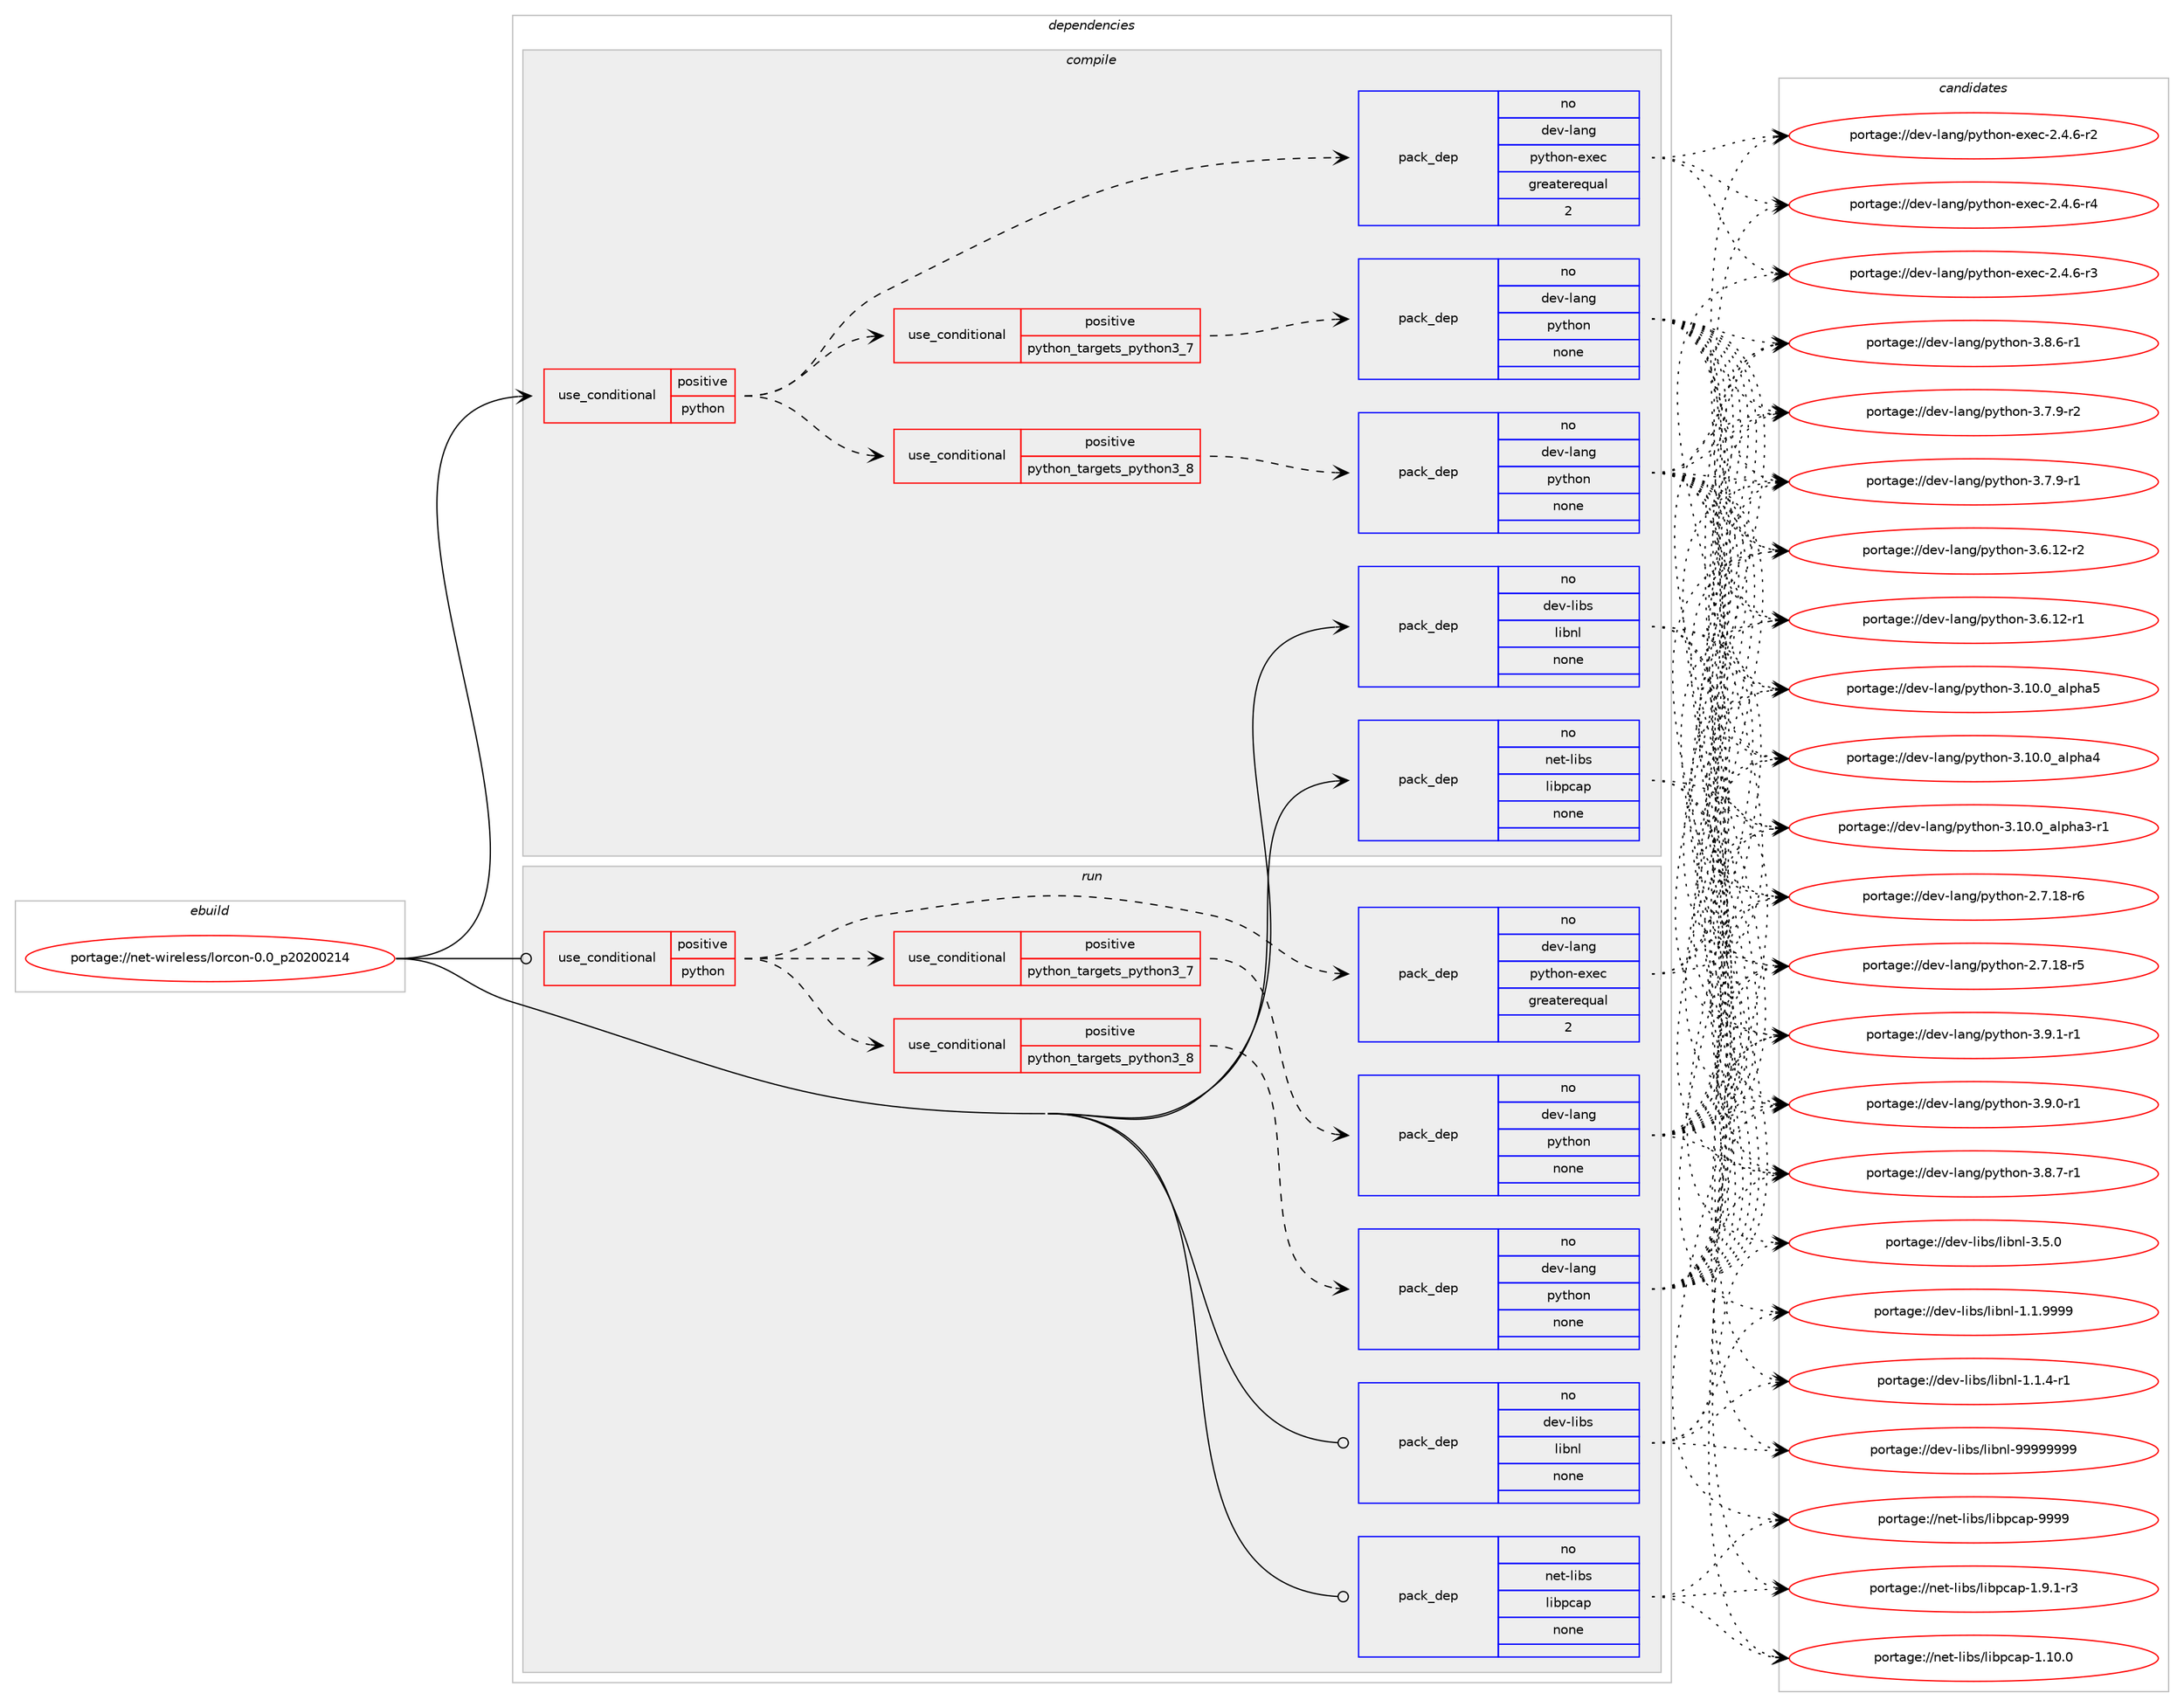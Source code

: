 digraph prolog {

# *************
# Graph options
# *************

newrank=true;
concentrate=true;
compound=true;
graph [rankdir=LR,fontname=Helvetica,fontsize=10,ranksep=1.5];#, ranksep=2.5, nodesep=0.2];
edge  [arrowhead=vee];
node  [fontname=Helvetica,fontsize=10];

# **********
# The ebuild
# **********

subgraph cluster_leftcol {
color=gray;
rank=same;
label=<<i>ebuild</i>>;
id [label="portage://net-wireless/lorcon-0.0_p20200214", color=red, width=4, href="../net-wireless/lorcon-0.0_p20200214.svg"];
}

# ****************
# The dependencies
# ****************

subgraph cluster_midcol {
color=gray;
label=<<i>dependencies</i>>;
subgraph cluster_compile {
fillcolor="#eeeeee";
style=filled;
label=<<i>compile</i>>;
subgraph cond6199 {
dependency20170 [label=<<TABLE BORDER="0" CELLBORDER="1" CELLSPACING="0" CELLPADDING="4"><TR><TD ROWSPAN="3" CELLPADDING="10">use_conditional</TD></TR><TR><TD>positive</TD></TR><TR><TD>python</TD></TR></TABLE>>, shape=none, color=red];
subgraph cond6200 {
dependency20171 [label=<<TABLE BORDER="0" CELLBORDER="1" CELLSPACING="0" CELLPADDING="4"><TR><TD ROWSPAN="3" CELLPADDING="10">use_conditional</TD></TR><TR><TD>positive</TD></TR><TR><TD>python_targets_python3_7</TD></TR></TABLE>>, shape=none, color=red];
subgraph pack13813 {
dependency20172 [label=<<TABLE BORDER="0" CELLBORDER="1" CELLSPACING="0" CELLPADDING="4" WIDTH="220"><TR><TD ROWSPAN="6" CELLPADDING="30">pack_dep</TD></TR><TR><TD WIDTH="110">no</TD></TR><TR><TD>dev-lang</TD></TR><TR><TD>python</TD></TR><TR><TD>none</TD></TR><TR><TD></TD></TR></TABLE>>, shape=none, color=blue];
}
dependency20171:e -> dependency20172:w [weight=20,style="dashed",arrowhead="vee"];
}
dependency20170:e -> dependency20171:w [weight=20,style="dashed",arrowhead="vee"];
subgraph cond6201 {
dependency20173 [label=<<TABLE BORDER="0" CELLBORDER="1" CELLSPACING="0" CELLPADDING="4"><TR><TD ROWSPAN="3" CELLPADDING="10">use_conditional</TD></TR><TR><TD>positive</TD></TR><TR><TD>python_targets_python3_8</TD></TR></TABLE>>, shape=none, color=red];
subgraph pack13814 {
dependency20174 [label=<<TABLE BORDER="0" CELLBORDER="1" CELLSPACING="0" CELLPADDING="4" WIDTH="220"><TR><TD ROWSPAN="6" CELLPADDING="30">pack_dep</TD></TR><TR><TD WIDTH="110">no</TD></TR><TR><TD>dev-lang</TD></TR><TR><TD>python</TD></TR><TR><TD>none</TD></TR><TR><TD></TD></TR></TABLE>>, shape=none, color=blue];
}
dependency20173:e -> dependency20174:w [weight=20,style="dashed",arrowhead="vee"];
}
dependency20170:e -> dependency20173:w [weight=20,style="dashed",arrowhead="vee"];
subgraph pack13815 {
dependency20175 [label=<<TABLE BORDER="0" CELLBORDER="1" CELLSPACING="0" CELLPADDING="4" WIDTH="220"><TR><TD ROWSPAN="6" CELLPADDING="30">pack_dep</TD></TR><TR><TD WIDTH="110">no</TD></TR><TR><TD>dev-lang</TD></TR><TR><TD>python-exec</TD></TR><TR><TD>greaterequal</TD></TR><TR><TD>2</TD></TR></TABLE>>, shape=none, color=blue];
}
dependency20170:e -> dependency20175:w [weight=20,style="dashed",arrowhead="vee"];
}
id:e -> dependency20170:w [weight=20,style="solid",arrowhead="vee"];
subgraph pack13816 {
dependency20176 [label=<<TABLE BORDER="0" CELLBORDER="1" CELLSPACING="0" CELLPADDING="4" WIDTH="220"><TR><TD ROWSPAN="6" CELLPADDING="30">pack_dep</TD></TR><TR><TD WIDTH="110">no</TD></TR><TR><TD>dev-libs</TD></TR><TR><TD>libnl</TD></TR><TR><TD>none</TD></TR><TR><TD></TD></TR></TABLE>>, shape=none, color=blue];
}
id:e -> dependency20176:w [weight=20,style="solid",arrowhead="vee"];
subgraph pack13817 {
dependency20177 [label=<<TABLE BORDER="0" CELLBORDER="1" CELLSPACING="0" CELLPADDING="4" WIDTH="220"><TR><TD ROWSPAN="6" CELLPADDING="30">pack_dep</TD></TR><TR><TD WIDTH="110">no</TD></TR><TR><TD>net-libs</TD></TR><TR><TD>libpcap</TD></TR><TR><TD>none</TD></TR><TR><TD></TD></TR></TABLE>>, shape=none, color=blue];
}
id:e -> dependency20177:w [weight=20,style="solid",arrowhead="vee"];
}
subgraph cluster_compileandrun {
fillcolor="#eeeeee";
style=filled;
label=<<i>compile and run</i>>;
}
subgraph cluster_run {
fillcolor="#eeeeee";
style=filled;
label=<<i>run</i>>;
subgraph cond6202 {
dependency20178 [label=<<TABLE BORDER="0" CELLBORDER="1" CELLSPACING="0" CELLPADDING="4"><TR><TD ROWSPAN="3" CELLPADDING="10">use_conditional</TD></TR><TR><TD>positive</TD></TR><TR><TD>python</TD></TR></TABLE>>, shape=none, color=red];
subgraph cond6203 {
dependency20179 [label=<<TABLE BORDER="0" CELLBORDER="1" CELLSPACING="0" CELLPADDING="4"><TR><TD ROWSPAN="3" CELLPADDING="10">use_conditional</TD></TR><TR><TD>positive</TD></TR><TR><TD>python_targets_python3_7</TD></TR></TABLE>>, shape=none, color=red];
subgraph pack13818 {
dependency20180 [label=<<TABLE BORDER="0" CELLBORDER="1" CELLSPACING="0" CELLPADDING="4" WIDTH="220"><TR><TD ROWSPAN="6" CELLPADDING="30">pack_dep</TD></TR><TR><TD WIDTH="110">no</TD></TR><TR><TD>dev-lang</TD></TR><TR><TD>python</TD></TR><TR><TD>none</TD></TR><TR><TD></TD></TR></TABLE>>, shape=none, color=blue];
}
dependency20179:e -> dependency20180:w [weight=20,style="dashed",arrowhead="vee"];
}
dependency20178:e -> dependency20179:w [weight=20,style="dashed",arrowhead="vee"];
subgraph cond6204 {
dependency20181 [label=<<TABLE BORDER="0" CELLBORDER="1" CELLSPACING="0" CELLPADDING="4"><TR><TD ROWSPAN="3" CELLPADDING="10">use_conditional</TD></TR><TR><TD>positive</TD></TR><TR><TD>python_targets_python3_8</TD></TR></TABLE>>, shape=none, color=red];
subgraph pack13819 {
dependency20182 [label=<<TABLE BORDER="0" CELLBORDER="1" CELLSPACING="0" CELLPADDING="4" WIDTH="220"><TR><TD ROWSPAN="6" CELLPADDING="30">pack_dep</TD></TR><TR><TD WIDTH="110">no</TD></TR><TR><TD>dev-lang</TD></TR><TR><TD>python</TD></TR><TR><TD>none</TD></TR><TR><TD></TD></TR></TABLE>>, shape=none, color=blue];
}
dependency20181:e -> dependency20182:w [weight=20,style="dashed",arrowhead="vee"];
}
dependency20178:e -> dependency20181:w [weight=20,style="dashed",arrowhead="vee"];
subgraph pack13820 {
dependency20183 [label=<<TABLE BORDER="0" CELLBORDER="1" CELLSPACING="0" CELLPADDING="4" WIDTH="220"><TR><TD ROWSPAN="6" CELLPADDING="30">pack_dep</TD></TR><TR><TD WIDTH="110">no</TD></TR><TR><TD>dev-lang</TD></TR><TR><TD>python-exec</TD></TR><TR><TD>greaterequal</TD></TR><TR><TD>2</TD></TR></TABLE>>, shape=none, color=blue];
}
dependency20178:e -> dependency20183:w [weight=20,style="dashed",arrowhead="vee"];
}
id:e -> dependency20178:w [weight=20,style="solid",arrowhead="odot"];
subgraph pack13821 {
dependency20184 [label=<<TABLE BORDER="0" CELLBORDER="1" CELLSPACING="0" CELLPADDING="4" WIDTH="220"><TR><TD ROWSPAN="6" CELLPADDING="30">pack_dep</TD></TR><TR><TD WIDTH="110">no</TD></TR><TR><TD>dev-libs</TD></TR><TR><TD>libnl</TD></TR><TR><TD>none</TD></TR><TR><TD></TD></TR></TABLE>>, shape=none, color=blue];
}
id:e -> dependency20184:w [weight=20,style="solid",arrowhead="odot"];
subgraph pack13822 {
dependency20185 [label=<<TABLE BORDER="0" CELLBORDER="1" CELLSPACING="0" CELLPADDING="4" WIDTH="220"><TR><TD ROWSPAN="6" CELLPADDING="30">pack_dep</TD></TR><TR><TD WIDTH="110">no</TD></TR><TR><TD>net-libs</TD></TR><TR><TD>libpcap</TD></TR><TR><TD>none</TD></TR><TR><TD></TD></TR></TABLE>>, shape=none, color=blue];
}
id:e -> dependency20185:w [weight=20,style="solid",arrowhead="odot"];
}
}

# **************
# The candidates
# **************

subgraph cluster_choices {
rank=same;
color=gray;
label=<<i>candidates</i>>;

subgraph choice13813 {
color=black;
nodesep=1;
choice1001011184510897110103471121211161041111104551465746494511449 [label="portage://dev-lang/python-3.9.1-r1", color=red, width=4,href="../dev-lang/python-3.9.1-r1.svg"];
choice1001011184510897110103471121211161041111104551465746484511449 [label="portage://dev-lang/python-3.9.0-r1", color=red, width=4,href="../dev-lang/python-3.9.0-r1.svg"];
choice1001011184510897110103471121211161041111104551465646554511449 [label="portage://dev-lang/python-3.8.7-r1", color=red, width=4,href="../dev-lang/python-3.8.7-r1.svg"];
choice1001011184510897110103471121211161041111104551465646544511449 [label="portage://dev-lang/python-3.8.6-r1", color=red, width=4,href="../dev-lang/python-3.8.6-r1.svg"];
choice1001011184510897110103471121211161041111104551465546574511450 [label="portage://dev-lang/python-3.7.9-r2", color=red, width=4,href="../dev-lang/python-3.7.9-r2.svg"];
choice1001011184510897110103471121211161041111104551465546574511449 [label="portage://dev-lang/python-3.7.9-r1", color=red, width=4,href="../dev-lang/python-3.7.9-r1.svg"];
choice100101118451089711010347112121116104111110455146544649504511450 [label="portage://dev-lang/python-3.6.12-r2", color=red, width=4,href="../dev-lang/python-3.6.12-r2.svg"];
choice100101118451089711010347112121116104111110455146544649504511449 [label="portage://dev-lang/python-3.6.12-r1", color=red, width=4,href="../dev-lang/python-3.6.12-r1.svg"];
choice1001011184510897110103471121211161041111104551464948464895971081121049753 [label="portage://dev-lang/python-3.10.0_alpha5", color=red, width=4,href="../dev-lang/python-3.10.0_alpha5.svg"];
choice1001011184510897110103471121211161041111104551464948464895971081121049752 [label="portage://dev-lang/python-3.10.0_alpha4", color=red, width=4,href="../dev-lang/python-3.10.0_alpha4.svg"];
choice10010111845108971101034711212111610411111045514649484648959710811210497514511449 [label="portage://dev-lang/python-3.10.0_alpha3-r1", color=red, width=4,href="../dev-lang/python-3.10.0_alpha3-r1.svg"];
choice100101118451089711010347112121116104111110455046554649564511454 [label="portage://dev-lang/python-2.7.18-r6", color=red, width=4,href="../dev-lang/python-2.7.18-r6.svg"];
choice100101118451089711010347112121116104111110455046554649564511453 [label="portage://dev-lang/python-2.7.18-r5", color=red, width=4,href="../dev-lang/python-2.7.18-r5.svg"];
dependency20172:e -> choice1001011184510897110103471121211161041111104551465746494511449:w [style=dotted,weight="100"];
dependency20172:e -> choice1001011184510897110103471121211161041111104551465746484511449:w [style=dotted,weight="100"];
dependency20172:e -> choice1001011184510897110103471121211161041111104551465646554511449:w [style=dotted,weight="100"];
dependency20172:e -> choice1001011184510897110103471121211161041111104551465646544511449:w [style=dotted,weight="100"];
dependency20172:e -> choice1001011184510897110103471121211161041111104551465546574511450:w [style=dotted,weight="100"];
dependency20172:e -> choice1001011184510897110103471121211161041111104551465546574511449:w [style=dotted,weight="100"];
dependency20172:e -> choice100101118451089711010347112121116104111110455146544649504511450:w [style=dotted,weight="100"];
dependency20172:e -> choice100101118451089711010347112121116104111110455146544649504511449:w [style=dotted,weight="100"];
dependency20172:e -> choice1001011184510897110103471121211161041111104551464948464895971081121049753:w [style=dotted,weight="100"];
dependency20172:e -> choice1001011184510897110103471121211161041111104551464948464895971081121049752:w [style=dotted,weight="100"];
dependency20172:e -> choice10010111845108971101034711212111610411111045514649484648959710811210497514511449:w [style=dotted,weight="100"];
dependency20172:e -> choice100101118451089711010347112121116104111110455046554649564511454:w [style=dotted,weight="100"];
dependency20172:e -> choice100101118451089711010347112121116104111110455046554649564511453:w [style=dotted,weight="100"];
}
subgraph choice13814 {
color=black;
nodesep=1;
choice1001011184510897110103471121211161041111104551465746494511449 [label="portage://dev-lang/python-3.9.1-r1", color=red, width=4,href="../dev-lang/python-3.9.1-r1.svg"];
choice1001011184510897110103471121211161041111104551465746484511449 [label="portage://dev-lang/python-3.9.0-r1", color=red, width=4,href="../dev-lang/python-3.9.0-r1.svg"];
choice1001011184510897110103471121211161041111104551465646554511449 [label="portage://dev-lang/python-3.8.7-r1", color=red, width=4,href="../dev-lang/python-3.8.7-r1.svg"];
choice1001011184510897110103471121211161041111104551465646544511449 [label="portage://dev-lang/python-3.8.6-r1", color=red, width=4,href="../dev-lang/python-3.8.6-r1.svg"];
choice1001011184510897110103471121211161041111104551465546574511450 [label="portage://dev-lang/python-3.7.9-r2", color=red, width=4,href="../dev-lang/python-3.7.9-r2.svg"];
choice1001011184510897110103471121211161041111104551465546574511449 [label="portage://dev-lang/python-3.7.9-r1", color=red, width=4,href="../dev-lang/python-3.7.9-r1.svg"];
choice100101118451089711010347112121116104111110455146544649504511450 [label="portage://dev-lang/python-3.6.12-r2", color=red, width=4,href="../dev-lang/python-3.6.12-r2.svg"];
choice100101118451089711010347112121116104111110455146544649504511449 [label="portage://dev-lang/python-3.6.12-r1", color=red, width=4,href="../dev-lang/python-3.6.12-r1.svg"];
choice1001011184510897110103471121211161041111104551464948464895971081121049753 [label="portage://dev-lang/python-3.10.0_alpha5", color=red, width=4,href="../dev-lang/python-3.10.0_alpha5.svg"];
choice1001011184510897110103471121211161041111104551464948464895971081121049752 [label="portage://dev-lang/python-3.10.0_alpha4", color=red, width=4,href="../dev-lang/python-3.10.0_alpha4.svg"];
choice10010111845108971101034711212111610411111045514649484648959710811210497514511449 [label="portage://dev-lang/python-3.10.0_alpha3-r1", color=red, width=4,href="../dev-lang/python-3.10.0_alpha3-r1.svg"];
choice100101118451089711010347112121116104111110455046554649564511454 [label="portage://dev-lang/python-2.7.18-r6", color=red, width=4,href="../dev-lang/python-2.7.18-r6.svg"];
choice100101118451089711010347112121116104111110455046554649564511453 [label="portage://dev-lang/python-2.7.18-r5", color=red, width=4,href="../dev-lang/python-2.7.18-r5.svg"];
dependency20174:e -> choice1001011184510897110103471121211161041111104551465746494511449:w [style=dotted,weight="100"];
dependency20174:e -> choice1001011184510897110103471121211161041111104551465746484511449:w [style=dotted,weight="100"];
dependency20174:e -> choice1001011184510897110103471121211161041111104551465646554511449:w [style=dotted,weight="100"];
dependency20174:e -> choice1001011184510897110103471121211161041111104551465646544511449:w [style=dotted,weight="100"];
dependency20174:e -> choice1001011184510897110103471121211161041111104551465546574511450:w [style=dotted,weight="100"];
dependency20174:e -> choice1001011184510897110103471121211161041111104551465546574511449:w [style=dotted,weight="100"];
dependency20174:e -> choice100101118451089711010347112121116104111110455146544649504511450:w [style=dotted,weight="100"];
dependency20174:e -> choice100101118451089711010347112121116104111110455146544649504511449:w [style=dotted,weight="100"];
dependency20174:e -> choice1001011184510897110103471121211161041111104551464948464895971081121049753:w [style=dotted,weight="100"];
dependency20174:e -> choice1001011184510897110103471121211161041111104551464948464895971081121049752:w [style=dotted,weight="100"];
dependency20174:e -> choice10010111845108971101034711212111610411111045514649484648959710811210497514511449:w [style=dotted,weight="100"];
dependency20174:e -> choice100101118451089711010347112121116104111110455046554649564511454:w [style=dotted,weight="100"];
dependency20174:e -> choice100101118451089711010347112121116104111110455046554649564511453:w [style=dotted,weight="100"];
}
subgraph choice13815 {
color=black;
nodesep=1;
choice10010111845108971101034711212111610411111045101120101994550465246544511452 [label="portage://dev-lang/python-exec-2.4.6-r4", color=red, width=4,href="../dev-lang/python-exec-2.4.6-r4.svg"];
choice10010111845108971101034711212111610411111045101120101994550465246544511451 [label="portage://dev-lang/python-exec-2.4.6-r3", color=red, width=4,href="../dev-lang/python-exec-2.4.6-r3.svg"];
choice10010111845108971101034711212111610411111045101120101994550465246544511450 [label="portage://dev-lang/python-exec-2.4.6-r2", color=red, width=4,href="../dev-lang/python-exec-2.4.6-r2.svg"];
dependency20175:e -> choice10010111845108971101034711212111610411111045101120101994550465246544511452:w [style=dotted,weight="100"];
dependency20175:e -> choice10010111845108971101034711212111610411111045101120101994550465246544511451:w [style=dotted,weight="100"];
dependency20175:e -> choice10010111845108971101034711212111610411111045101120101994550465246544511450:w [style=dotted,weight="100"];
}
subgraph choice13816 {
color=black;
nodesep=1;
choice10010111845108105981154710810598110108455757575757575757 [label="portage://dev-libs/libnl-99999999", color=red, width=4,href="../dev-libs/libnl-99999999.svg"];
choice10010111845108105981154710810598110108455146534648 [label="portage://dev-libs/libnl-3.5.0", color=red, width=4,href="../dev-libs/libnl-3.5.0.svg"];
choice10010111845108105981154710810598110108454946494657575757 [label="portage://dev-libs/libnl-1.1.9999", color=red, width=4,href="../dev-libs/libnl-1.1.9999.svg"];
choice100101118451081059811547108105981101084549464946524511449 [label="portage://dev-libs/libnl-1.1.4-r1", color=red, width=4,href="../dev-libs/libnl-1.1.4-r1.svg"];
dependency20176:e -> choice10010111845108105981154710810598110108455757575757575757:w [style=dotted,weight="100"];
dependency20176:e -> choice10010111845108105981154710810598110108455146534648:w [style=dotted,weight="100"];
dependency20176:e -> choice10010111845108105981154710810598110108454946494657575757:w [style=dotted,weight="100"];
dependency20176:e -> choice100101118451081059811547108105981101084549464946524511449:w [style=dotted,weight="100"];
}
subgraph choice13817 {
color=black;
nodesep=1;
choice1101011164510810598115471081059811299971124557575757 [label="portage://net-libs/libpcap-9999", color=red, width=4,href="../net-libs/libpcap-9999.svg"];
choice1101011164510810598115471081059811299971124549465746494511451 [label="portage://net-libs/libpcap-1.9.1-r3", color=red, width=4,href="../net-libs/libpcap-1.9.1-r3.svg"];
choice11010111645108105981154710810598112999711245494649484648 [label="portage://net-libs/libpcap-1.10.0", color=red, width=4,href="../net-libs/libpcap-1.10.0.svg"];
dependency20177:e -> choice1101011164510810598115471081059811299971124557575757:w [style=dotted,weight="100"];
dependency20177:e -> choice1101011164510810598115471081059811299971124549465746494511451:w [style=dotted,weight="100"];
dependency20177:e -> choice11010111645108105981154710810598112999711245494649484648:w [style=dotted,weight="100"];
}
subgraph choice13818 {
color=black;
nodesep=1;
choice1001011184510897110103471121211161041111104551465746494511449 [label="portage://dev-lang/python-3.9.1-r1", color=red, width=4,href="../dev-lang/python-3.9.1-r1.svg"];
choice1001011184510897110103471121211161041111104551465746484511449 [label="portage://dev-lang/python-3.9.0-r1", color=red, width=4,href="../dev-lang/python-3.9.0-r1.svg"];
choice1001011184510897110103471121211161041111104551465646554511449 [label="portage://dev-lang/python-3.8.7-r1", color=red, width=4,href="../dev-lang/python-3.8.7-r1.svg"];
choice1001011184510897110103471121211161041111104551465646544511449 [label="portage://dev-lang/python-3.8.6-r1", color=red, width=4,href="../dev-lang/python-3.8.6-r1.svg"];
choice1001011184510897110103471121211161041111104551465546574511450 [label="portage://dev-lang/python-3.7.9-r2", color=red, width=4,href="../dev-lang/python-3.7.9-r2.svg"];
choice1001011184510897110103471121211161041111104551465546574511449 [label="portage://dev-lang/python-3.7.9-r1", color=red, width=4,href="../dev-lang/python-3.7.9-r1.svg"];
choice100101118451089711010347112121116104111110455146544649504511450 [label="portage://dev-lang/python-3.6.12-r2", color=red, width=4,href="../dev-lang/python-3.6.12-r2.svg"];
choice100101118451089711010347112121116104111110455146544649504511449 [label="portage://dev-lang/python-3.6.12-r1", color=red, width=4,href="../dev-lang/python-3.6.12-r1.svg"];
choice1001011184510897110103471121211161041111104551464948464895971081121049753 [label="portage://dev-lang/python-3.10.0_alpha5", color=red, width=4,href="../dev-lang/python-3.10.0_alpha5.svg"];
choice1001011184510897110103471121211161041111104551464948464895971081121049752 [label="portage://dev-lang/python-3.10.0_alpha4", color=red, width=4,href="../dev-lang/python-3.10.0_alpha4.svg"];
choice10010111845108971101034711212111610411111045514649484648959710811210497514511449 [label="portage://dev-lang/python-3.10.0_alpha3-r1", color=red, width=4,href="../dev-lang/python-3.10.0_alpha3-r1.svg"];
choice100101118451089711010347112121116104111110455046554649564511454 [label="portage://dev-lang/python-2.7.18-r6", color=red, width=4,href="../dev-lang/python-2.7.18-r6.svg"];
choice100101118451089711010347112121116104111110455046554649564511453 [label="portage://dev-lang/python-2.7.18-r5", color=red, width=4,href="../dev-lang/python-2.7.18-r5.svg"];
dependency20180:e -> choice1001011184510897110103471121211161041111104551465746494511449:w [style=dotted,weight="100"];
dependency20180:e -> choice1001011184510897110103471121211161041111104551465746484511449:w [style=dotted,weight="100"];
dependency20180:e -> choice1001011184510897110103471121211161041111104551465646554511449:w [style=dotted,weight="100"];
dependency20180:e -> choice1001011184510897110103471121211161041111104551465646544511449:w [style=dotted,weight="100"];
dependency20180:e -> choice1001011184510897110103471121211161041111104551465546574511450:w [style=dotted,weight="100"];
dependency20180:e -> choice1001011184510897110103471121211161041111104551465546574511449:w [style=dotted,weight="100"];
dependency20180:e -> choice100101118451089711010347112121116104111110455146544649504511450:w [style=dotted,weight="100"];
dependency20180:e -> choice100101118451089711010347112121116104111110455146544649504511449:w [style=dotted,weight="100"];
dependency20180:e -> choice1001011184510897110103471121211161041111104551464948464895971081121049753:w [style=dotted,weight="100"];
dependency20180:e -> choice1001011184510897110103471121211161041111104551464948464895971081121049752:w [style=dotted,weight="100"];
dependency20180:e -> choice10010111845108971101034711212111610411111045514649484648959710811210497514511449:w [style=dotted,weight="100"];
dependency20180:e -> choice100101118451089711010347112121116104111110455046554649564511454:w [style=dotted,weight="100"];
dependency20180:e -> choice100101118451089711010347112121116104111110455046554649564511453:w [style=dotted,weight="100"];
}
subgraph choice13819 {
color=black;
nodesep=1;
choice1001011184510897110103471121211161041111104551465746494511449 [label="portage://dev-lang/python-3.9.1-r1", color=red, width=4,href="../dev-lang/python-3.9.1-r1.svg"];
choice1001011184510897110103471121211161041111104551465746484511449 [label="portage://dev-lang/python-3.9.0-r1", color=red, width=4,href="../dev-lang/python-3.9.0-r1.svg"];
choice1001011184510897110103471121211161041111104551465646554511449 [label="portage://dev-lang/python-3.8.7-r1", color=red, width=4,href="../dev-lang/python-3.8.7-r1.svg"];
choice1001011184510897110103471121211161041111104551465646544511449 [label="portage://dev-lang/python-3.8.6-r1", color=red, width=4,href="../dev-lang/python-3.8.6-r1.svg"];
choice1001011184510897110103471121211161041111104551465546574511450 [label="portage://dev-lang/python-3.7.9-r2", color=red, width=4,href="../dev-lang/python-3.7.9-r2.svg"];
choice1001011184510897110103471121211161041111104551465546574511449 [label="portage://dev-lang/python-3.7.9-r1", color=red, width=4,href="../dev-lang/python-3.7.9-r1.svg"];
choice100101118451089711010347112121116104111110455146544649504511450 [label="portage://dev-lang/python-3.6.12-r2", color=red, width=4,href="../dev-lang/python-3.6.12-r2.svg"];
choice100101118451089711010347112121116104111110455146544649504511449 [label="portage://dev-lang/python-3.6.12-r1", color=red, width=4,href="../dev-lang/python-3.6.12-r1.svg"];
choice1001011184510897110103471121211161041111104551464948464895971081121049753 [label="portage://dev-lang/python-3.10.0_alpha5", color=red, width=4,href="../dev-lang/python-3.10.0_alpha5.svg"];
choice1001011184510897110103471121211161041111104551464948464895971081121049752 [label="portage://dev-lang/python-3.10.0_alpha4", color=red, width=4,href="../dev-lang/python-3.10.0_alpha4.svg"];
choice10010111845108971101034711212111610411111045514649484648959710811210497514511449 [label="portage://dev-lang/python-3.10.0_alpha3-r1", color=red, width=4,href="../dev-lang/python-3.10.0_alpha3-r1.svg"];
choice100101118451089711010347112121116104111110455046554649564511454 [label="portage://dev-lang/python-2.7.18-r6", color=red, width=4,href="../dev-lang/python-2.7.18-r6.svg"];
choice100101118451089711010347112121116104111110455046554649564511453 [label="portage://dev-lang/python-2.7.18-r5", color=red, width=4,href="../dev-lang/python-2.7.18-r5.svg"];
dependency20182:e -> choice1001011184510897110103471121211161041111104551465746494511449:w [style=dotted,weight="100"];
dependency20182:e -> choice1001011184510897110103471121211161041111104551465746484511449:w [style=dotted,weight="100"];
dependency20182:e -> choice1001011184510897110103471121211161041111104551465646554511449:w [style=dotted,weight="100"];
dependency20182:e -> choice1001011184510897110103471121211161041111104551465646544511449:w [style=dotted,weight="100"];
dependency20182:e -> choice1001011184510897110103471121211161041111104551465546574511450:w [style=dotted,weight="100"];
dependency20182:e -> choice1001011184510897110103471121211161041111104551465546574511449:w [style=dotted,weight="100"];
dependency20182:e -> choice100101118451089711010347112121116104111110455146544649504511450:w [style=dotted,weight="100"];
dependency20182:e -> choice100101118451089711010347112121116104111110455146544649504511449:w [style=dotted,weight="100"];
dependency20182:e -> choice1001011184510897110103471121211161041111104551464948464895971081121049753:w [style=dotted,weight="100"];
dependency20182:e -> choice1001011184510897110103471121211161041111104551464948464895971081121049752:w [style=dotted,weight="100"];
dependency20182:e -> choice10010111845108971101034711212111610411111045514649484648959710811210497514511449:w [style=dotted,weight="100"];
dependency20182:e -> choice100101118451089711010347112121116104111110455046554649564511454:w [style=dotted,weight="100"];
dependency20182:e -> choice100101118451089711010347112121116104111110455046554649564511453:w [style=dotted,weight="100"];
}
subgraph choice13820 {
color=black;
nodesep=1;
choice10010111845108971101034711212111610411111045101120101994550465246544511452 [label="portage://dev-lang/python-exec-2.4.6-r4", color=red, width=4,href="../dev-lang/python-exec-2.4.6-r4.svg"];
choice10010111845108971101034711212111610411111045101120101994550465246544511451 [label="portage://dev-lang/python-exec-2.4.6-r3", color=red, width=4,href="../dev-lang/python-exec-2.4.6-r3.svg"];
choice10010111845108971101034711212111610411111045101120101994550465246544511450 [label="portage://dev-lang/python-exec-2.4.6-r2", color=red, width=4,href="../dev-lang/python-exec-2.4.6-r2.svg"];
dependency20183:e -> choice10010111845108971101034711212111610411111045101120101994550465246544511452:w [style=dotted,weight="100"];
dependency20183:e -> choice10010111845108971101034711212111610411111045101120101994550465246544511451:w [style=dotted,weight="100"];
dependency20183:e -> choice10010111845108971101034711212111610411111045101120101994550465246544511450:w [style=dotted,weight="100"];
}
subgraph choice13821 {
color=black;
nodesep=1;
choice10010111845108105981154710810598110108455757575757575757 [label="portage://dev-libs/libnl-99999999", color=red, width=4,href="../dev-libs/libnl-99999999.svg"];
choice10010111845108105981154710810598110108455146534648 [label="portage://dev-libs/libnl-3.5.0", color=red, width=4,href="../dev-libs/libnl-3.5.0.svg"];
choice10010111845108105981154710810598110108454946494657575757 [label="portage://dev-libs/libnl-1.1.9999", color=red, width=4,href="../dev-libs/libnl-1.1.9999.svg"];
choice100101118451081059811547108105981101084549464946524511449 [label="portage://dev-libs/libnl-1.1.4-r1", color=red, width=4,href="../dev-libs/libnl-1.1.4-r1.svg"];
dependency20184:e -> choice10010111845108105981154710810598110108455757575757575757:w [style=dotted,weight="100"];
dependency20184:e -> choice10010111845108105981154710810598110108455146534648:w [style=dotted,weight="100"];
dependency20184:e -> choice10010111845108105981154710810598110108454946494657575757:w [style=dotted,weight="100"];
dependency20184:e -> choice100101118451081059811547108105981101084549464946524511449:w [style=dotted,weight="100"];
}
subgraph choice13822 {
color=black;
nodesep=1;
choice1101011164510810598115471081059811299971124557575757 [label="portage://net-libs/libpcap-9999", color=red, width=4,href="../net-libs/libpcap-9999.svg"];
choice1101011164510810598115471081059811299971124549465746494511451 [label="portage://net-libs/libpcap-1.9.1-r3", color=red, width=4,href="../net-libs/libpcap-1.9.1-r3.svg"];
choice11010111645108105981154710810598112999711245494649484648 [label="portage://net-libs/libpcap-1.10.0", color=red, width=4,href="../net-libs/libpcap-1.10.0.svg"];
dependency20185:e -> choice1101011164510810598115471081059811299971124557575757:w [style=dotted,weight="100"];
dependency20185:e -> choice1101011164510810598115471081059811299971124549465746494511451:w [style=dotted,weight="100"];
dependency20185:e -> choice11010111645108105981154710810598112999711245494649484648:w [style=dotted,weight="100"];
}
}

}
